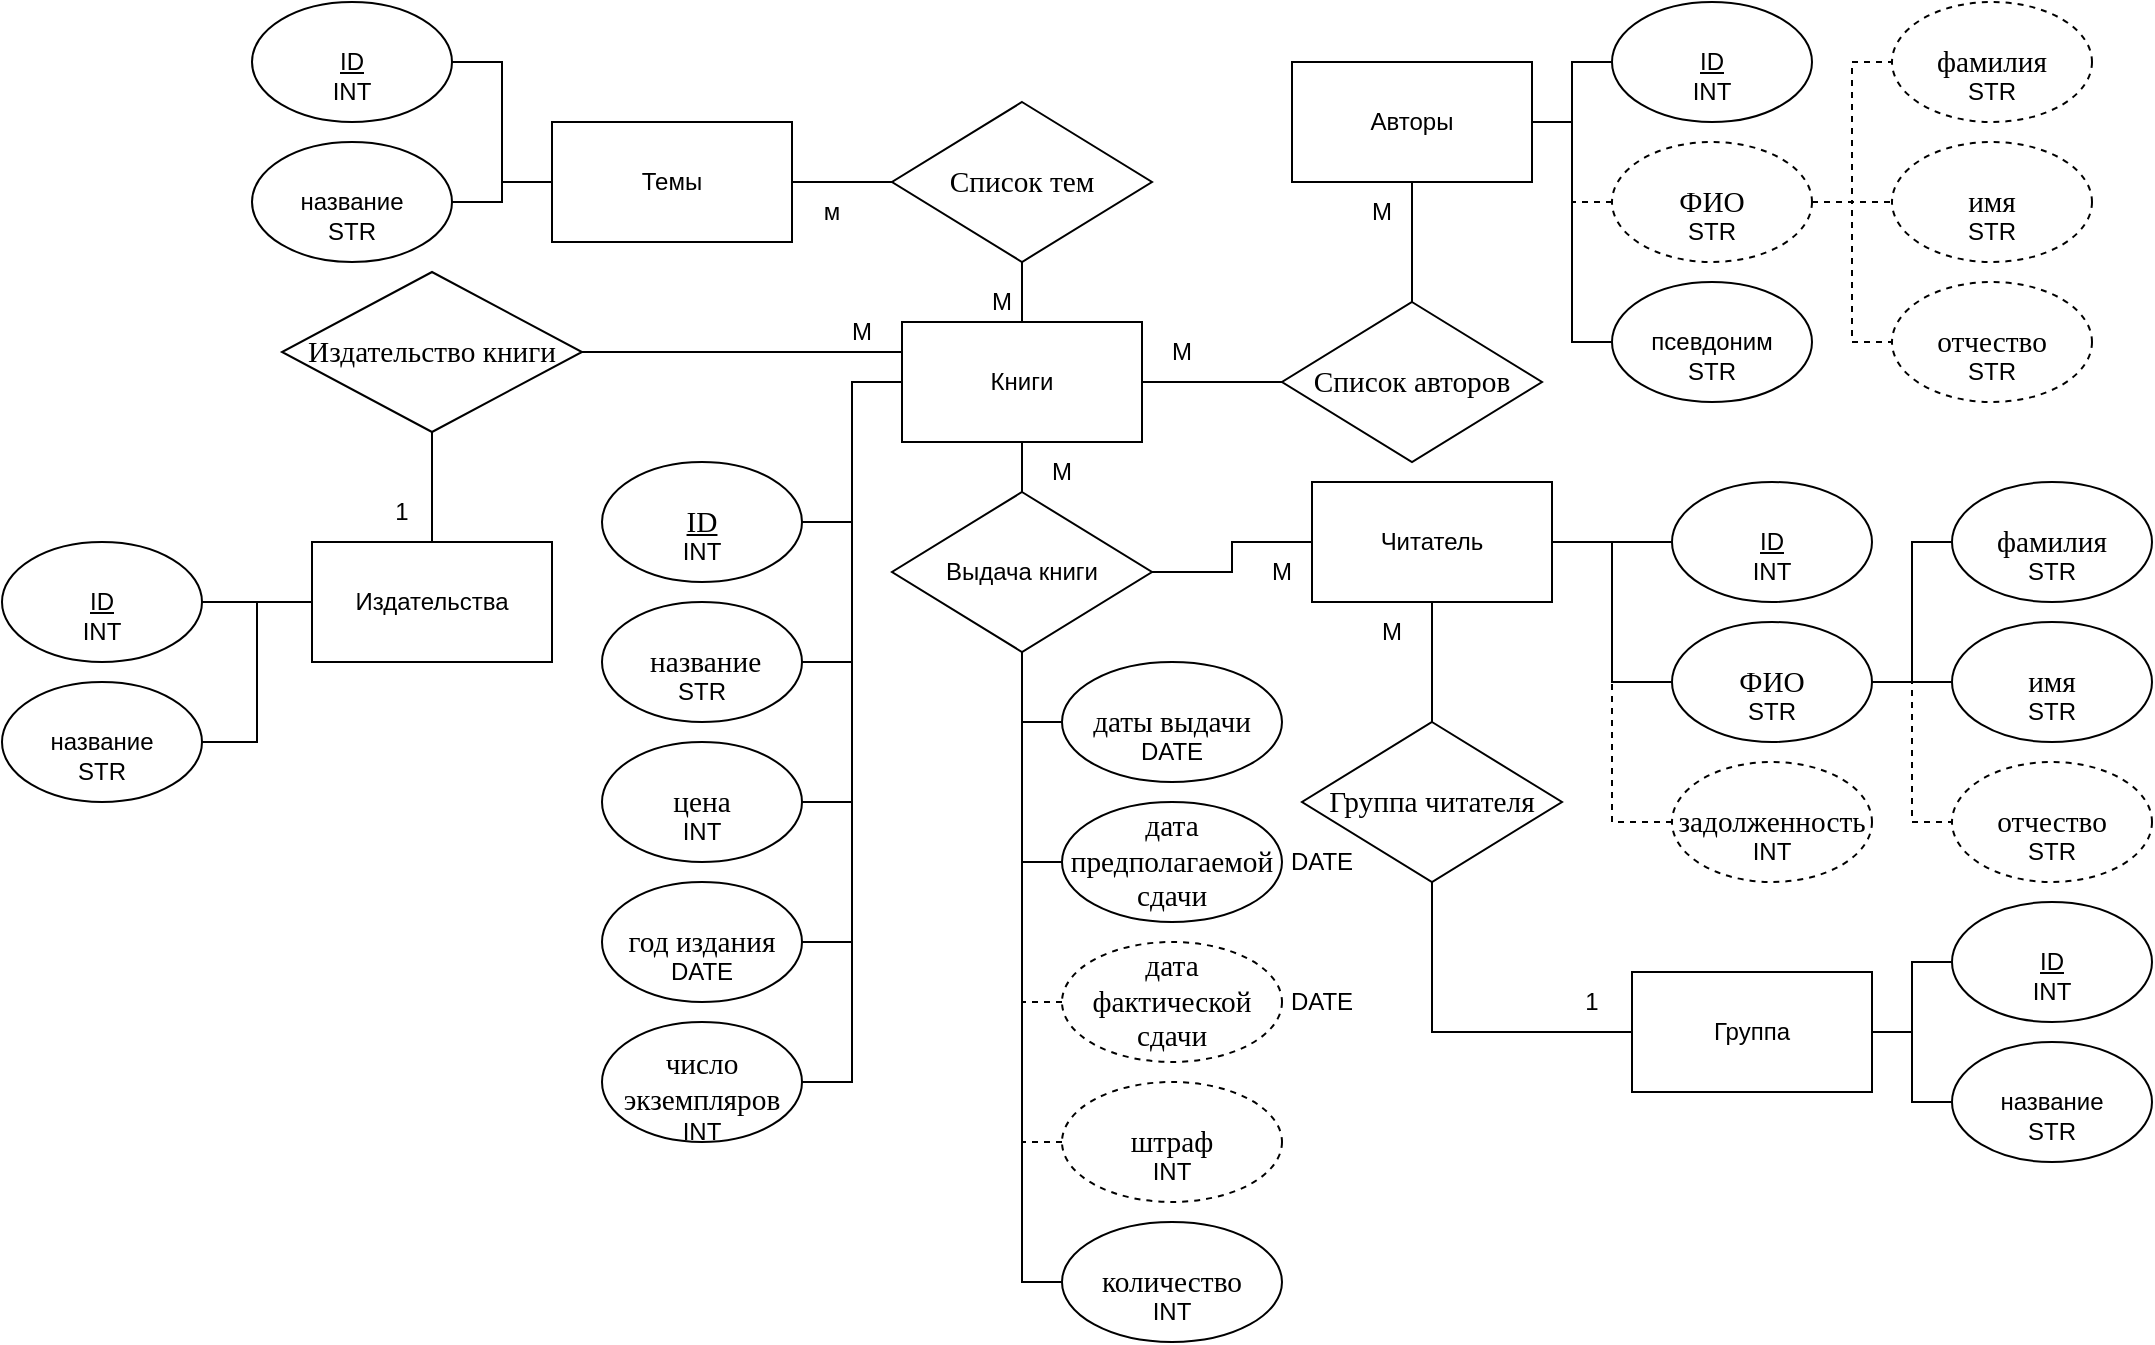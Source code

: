 <mxfile version="28.2.5" pages="2">
  <diagram name="Страница — 1" id="jrM_p-agxb9RcrLFFbzP">
    <mxGraphModel dx="1426" dy="796" grid="1" gridSize="10" guides="1" tooltips="1" connect="1" arrows="1" fold="1" page="1" pageScale="1" pageWidth="827" pageHeight="1169" background="none" math="0" shadow="0">
      <root>
        <mxCell id="0" />
        <mxCell id="1" parent="0" />
        <mxCell id="zH_n4sFcQTCAPx2PAFEm-2" value="Книги" style="rounded=0;whiteSpace=wrap;html=1;" parent="1" vertex="1">
          <mxGeometry x="740" y="280" width="120" height="60" as="geometry" />
        </mxCell>
        <mxCell id="zH_n4sFcQTCAPx2PAFEm-20" style="edgeStyle=orthogonalEdgeStyle;rounded=0;orthogonalLoop=1;jettySize=auto;html=1;exitX=1;exitY=0.5;exitDx=0;exitDy=0;exitPerimeter=0;entryX=0;entryY=0.5;entryDx=0;entryDy=0;endArrow=none;endFill=0;" parent="1" source="zH_n4sFcQTCAPx2PAFEm-4" target="zH_n4sFcQTCAPx2PAFEm-2" edge="1">
          <mxGeometry relative="1" as="geometry" />
        </mxCell>
        <mxCell id="zH_n4sFcQTCAPx2PAFEm-4" value="&lt;span id=&quot;docs-internal-guid-62c9c64f-7fff-3247-240e-ced8fd84ed45&quot;&gt;&lt;span style=&quot;font-size: 11pt; font-family: &amp;quot;Times New Roman&amp;quot;, serif; background-color: transparent; font-variant-numeric: normal; font-variant-east-asian: normal; font-variant-alternates: normal; font-variant-position: normal; font-variant-emoji: normal; vertical-align: baseline; white-space-collapse: preserve;&quot;&gt;число экземпляров&lt;/span&gt;&lt;/span&gt;" style="strokeWidth=1;html=1;shape=mxgraph.flowchart.start_1;whiteSpace=wrap;" parent="1" vertex="1">
          <mxGeometry x="590" y="630" width="100" height="60" as="geometry" />
        </mxCell>
        <mxCell id="zH_n4sFcQTCAPx2PAFEm-17" style="edgeStyle=orthogonalEdgeStyle;rounded=0;orthogonalLoop=1;jettySize=auto;html=1;exitX=1;exitY=0.5;exitDx=0;exitDy=0;exitPerimeter=0;entryX=0;entryY=0.5;entryDx=0;entryDy=0;endArrow=none;endFill=0;" parent="1" source="zH_n4sFcQTCAPx2PAFEm-5" target="zH_n4sFcQTCAPx2PAFEm-2" edge="1">
          <mxGeometry relative="1" as="geometry" />
        </mxCell>
        <mxCell id="zH_n4sFcQTCAPx2PAFEm-5" value="&lt;span id=&quot;docs-internal-guid-62c9c64f-7fff-3247-240e-ced8fd84ed45&quot;&gt;&lt;span style=&quot;font-size: 11pt; font-family: &amp;quot;Times New Roman&amp;quot;, serif; background-color: transparent; font-variant-numeric: normal; font-variant-east-asian: normal; font-variant-alternates: normal; font-variant-position: normal; font-variant-emoji: normal; vertical-align: baseline; white-space-collapse: preserve;&quot;&gt;цена&lt;/span&gt;&lt;/span&gt;" style="strokeWidth=1;html=1;shape=mxgraph.flowchart.start_1;whiteSpace=wrap;" parent="1" vertex="1">
          <mxGeometry x="590" y="490" width="100" height="60" as="geometry" />
        </mxCell>
        <mxCell id="zH_n4sFcQTCAPx2PAFEm-18" style="edgeStyle=orthogonalEdgeStyle;rounded=0;orthogonalLoop=1;jettySize=auto;html=1;exitX=1;exitY=0.5;exitDx=0;exitDy=0;exitPerimeter=0;entryX=0;entryY=0.5;entryDx=0;entryDy=0;endArrow=none;endFill=0;" parent="1" source="zH_n4sFcQTCAPx2PAFEm-6" target="zH_n4sFcQTCAPx2PAFEm-2" edge="1">
          <mxGeometry relative="1" as="geometry" />
        </mxCell>
        <mxCell id="zH_n4sFcQTCAPx2PAFEm-6" value="&lt;span id=&quot;docs-internal-guid-62c9c64f-7fff-3247-240e-ced8fd84ed45&quot;&gt;&lt;span style=&quot;font-size: 11pt; font-family: &amp;quot;Times New Roman&amp;quot;, serif; background-color: transparent; font-variant-numeric: normal; font-variant-east-asian: normal; font-variant-alternates: normal; font-variant-position: normal; font-variant-emoji: normal; vertical-align: baseline; white-space-collapse: preserve;&quot;&gt;год издания&lt;/span&gt;&lt;/span&gt;" style="strokeWidth=1;html=1;shape=mxgraph.flowchart.start_1;whiteSpace=wrap;" parent="1" vertex="1">
          <mxGeometry x="590" y="560" width="100" height="60" as="geometry" />
        </mxCell>
        <mxCell id="zH_n4sFcQTCAPx2PAFEm-16" style="edgeStyle=orthogonalEdgeStyle;rounded=0;orthogonalLoop=1;jettySize=auto;html=1;endArrow=none;endFill=0;exitX=1;exitY=0.5;exitDx=0;exitDy=0;entryX=0;entryY=0.25;entryDx=0;entryDy=0;" parent="1" source="zH_n4sFcQTCAPx2PAFEm-70" target="zH_n4sFcQTCAPx2PAFEm-2" edge="1">
          <mxGeometry relative="1" as="geometry">
            <mxPoint x="530" y="310" as="sourcePoint" />
            <mxPoint x="690" y="300" as="targetPoint" />
          </mxGeometry>
        </mxCell>
        <mxCell id="zH_n4sFcQTCAPx2PAFEm-14" style="edgeStyle=orthogonalEdgeStyle;rounded=0;orthogonalLoop=1;jettySize=auto;html=1;exitX=0;exitY=0.5;exitDx=0;exitDy=0;entryX=1;entryY=0.5;entryDx=0;entryDy=0;endArrow=none;endFill=0;" parent="1" source="zH_n4sFcQTCAPx2PAFEm-59" target="zH_n4sFcQTCAPx2PAFEm-2" edge="1">
          <mxGeometry relative="1" as="geometry">
            <mxPoint x="630" y="450" as="sourcePoint" />
          </mxGeometry>
        </mxCell>
        <mxCell id="zH_n4sFcQTCAPx2PAFEm-15" style="edgeStyle=orthogonalEdgeStyle;rounded=0;orthogonalLoop=1;jettySize=auto;html=1;exitX=1;exitY=0.5;exitDx=0;exitDy=0;exitPerimeter=0;entryX=0;entryY=0.5;entryDx=0;entryDy=0;endArrow=none;endFill=0;" parent="1" source="zH_n4sFcQTCAPx2PAFEm-9" target="zH_n4sFcQTCAPx2PAFEm-2" edge="1">
          <mxGeometry relative="1" as="geometry" />
        </mxCell>
        <mxCell id="zH_n4sFcQTCAPx2PAFEm-9" value="&lt;span id=&quot;docs-internal-guid-62c9c64f-7fff-3247-240e-ced8fd84ed45&quot;&gt;&lt;span style=&quot;font-size: 11pt; font-family: &amp;quot;Times New Roman&amp;quot;, serif; background-color: transparent; font-variant-numeric: normal; font-variant-east-asian: normal; font-variant-alternates: normal; font-variant-position: normal; font-variant-emoji: normal; vertical-align: baseline; white-space-collapse: preserve;&quot;&gt; название&lt;/span&gt;&lt;/span&gt;" style="strokeWidth=1;html=1;shape=mxgraph.flowchart.start_1;whiteSpace=wrap;" parent="1" vertex="1">
          <mxGeometry x="590" y="420" width="100" height="60" as="geometry" />
        </mxCell>
        <mxCell id="zH_n4sFcQTCAPx2PAFEm-12" style="edgeStyle=orthogonalEdgeStyle;rounded=0;orthogonalLoop=1;jettySize=auto;html=1;exitX=1;exitY=0.5;exitDx=0;exitDy=0;exitPerimeter=0;entryX=0;entryY=0.5;entryDx=0;entryDy=0;shape=filledEdge;endArrow=none;endFill=0;" parent="1" source="zH_n4sFcQTCAPx2PAFEm-10" target="zH_n4sFcQTCAPx2PAFEm-2" edge="1">
          <mxGeometry relative="1" as="geometry" />
        </mxCell>
        <mxCell id="zH_n4sFcQTCAPx2PAFEm-10" value="&lt;font face=&quot;Times New Roman, serif&quot;&gt;&lt;span style=&quot;font-size: 14.667px; white-space-collapse: preserve;&quot;&gt;ID&lt;/span&gt;&lt;/font&gt;" style="strokeWidth=1;html=1;shape=mxgraph.flowchart.start_1;whiteSpace=wrap;fontStyle=4" parent="1" vertex="1">
          <mxGeometry x="590" y="350" width="100" height="60" as="geometry" />
        </mxCell>
        <mxCell id="zH_n4sFcQTCAPx2PAFEm-21" value="Читатель" style="rounded=0;whiteSpace=wrap;html=1;" parent="1" vertex="1">
          <mxGeometry x="945" y="360" width="120" height="60" as="geometry" />
        </mxCell>
        <mxCell id="zH_n4sFcQTCAPx2PAFEm-31" style="edgeStyle=orthogonalEdgeStyle;rounded=0;orthogonalLoop=1;jettySize=auto;html=1;exitX=0;exitY=0.5;exitDx=0;exitDy=0;endArrow=none;endFill=0;entryX=1;entryY=0.5;entryDx=0;entryDy=0;" parent="1" source="zH_n4sFcQTCAPx2PAFEm-22" target="zH_n4sFcQTCAPx2PAFEm-21" edge="1">
          <mxGeometry relative="1" as="geometry" />
        </mxCell>
        <mxCell id="zH_n4sFcQTCAPx2PAFEm-22" value="ID" style="ellipse;whiteSpace=wrap;html=1;fontStyle=4" parent="1" vertex="1">
          <mxGeometry x="1125" y="360" width="100" height="60" as="geometry" />
        </mxCell>
        <mxCell id="zH_n4sFcQTCAPx2PAFEm-32" style="edgeStyle=orthogonalEdgeStyle;rounded=0;orthogonalLoop=1;jettySize=auto;html=1;exitX=0;exitY=0.5;exitDx=0;exitDy=0;endArrow=none;endFill=0;entryX=1;entryY=0.5;entryDx=0;entryDy=0;" parent="1" source="zH_n4sFcQTCAPx2PAFEm-23" target="zH_n4sFcQTCAPx2PAFEm-21" edge="1">
          <mxGeometry relative="1" as="geometry" />
        </mxCell>
        <mxCell id="zH_n4sFcQTCAPx2PAFEm-47" style="edgeStyle=orthogonalEdgeStyle;rounded=0;orthogonalLoop=1;jettySize=auto;html=1;exitX=1;exitY=0.5;exitDx=0;exitDy=0;entryX=0;entryY=0.5;entryDx=0;entryDy=0;endArrow=none;endFill=0;" parent="1" source="zH_n4sFcQTCAPx2PAFEm-23" target="zH_n4sFcQTCAPx2PAFEm-46" edge="1">
          <mxGeometry relative="1" as="geometry">
            <mxPoint x="1225" y="460" as="sourcePoint" />
          </mxGeometry>
        </mxCell>
        <mxCell id="zH_n4sFcQTCAPx2PAFEm-48" style="edgeStyle=orthogonalEdgeStyle;rounded=0;orthogonalLoop=1;jettySize=auto;html=1;exitX=1;exitY=0.5;exitDx=0;exitDy=0;entryX=0;entryY=0.5;entryDx=0;entryDy=0;endArrow=none;endFill=0;" parent="1" source="zH_n4sFcQTCAPx2PAFEm-23" target="zH_n4sFcQTCAPx2PAFEm-45" edge="1">
          <mxGeometry relative="1" as="geometry">
            <mxPoint x="1225" y="460" as="sourcePoint" />
          </mxGeometry>
        </mxCell>
        <mxCell id="zH_n4sFcQTCAPx2PAFEm-49" style="edgeStyle=orthogonalEdgeStyle;rounded=0;orthogonalLoop=1;jettySize=auto;html=1;exitX=1;exitY=0.5;exitDx=0;exitDy=0;entryX=0;entryY=0.5;entryDx=0;entryDy=0;endArrow=none;endFill=0;dashed=1;" parent="1" source="zH_n4sFcQTCAPx2PAFEm-23" target="zH_n4sFcQTCAPx2PAFEm-44" edge="1">
          <mxGeometry relative="1" as="geometry">
            <mxPoint x="1225" y="460" as="sourcePoint" />
          </mxGeometry>
        </mxCell>
        <mxCell id="zH_n4sFcQTCAPx2PAFEm-23" value="&lt;span id=&quot;docs-internal-guid-3cda2545-7fff-e9de-cf7c-bde2f5490d6a&quot;&gt;&lt;span style=&quot;font-size: 11pt; font-family: &amp;quot;Times New Roman&amp;quot;, serif; background-color: transparent; font-variant-numeric: normal; font-variant-east-asian: normal; font-variant-alternates: normal; font-variant-position: normal; font-variant-emoji: normal; vertical-align: baseline; white-space-collapse: preserve;&quot;&gt;ФИО&lt;/span&gt;&lt;/span&gt;" style="ellipse;whiteSpace=wrap;html=1;" parent="1" vertex="1">
          <mxGeometry x="1125" y="430" width="100" height="60" as="geometry" />
        </mxCell>
        <mxCell id="zH_n4sFcQTCAPx2PAFEm-25" value="&lt;span id=&quot;docs-internal-guid-3cda2545-7fff-e9de-cf7c-bde2f5490d6a&quot;&gt;&lt;span style=&quot;font-size: 11pt; font-family: &amp;quot;Times New Roman&amp;quot;, serif; background-color: transparent; font-variant-numeric: normal; font-variant-east-asian: normal; font-variant-alternates: normal; font-variant-position: normal; font-variant-emoji: normal; vertical-align: baseline; white-space-collapse: preserve;&quot;&gt;даты выдачи&lt;/span&gt;&lt;/span&gt;" style="ellipse;whiteSpace=wrap;html=1;" parent="1" vertex="1">
          <mxGeometry x="820" y="450" width="110" height="60" as="geometry" />
        </mxCell>
        <mxCell id="zH_n4sFcQTCAPx2PAFEm-34" style="edgeStyle=orthogonalEdgeStyle;rounded=0;orthogonalLoop=1;jettySize=auto;html=1;exitX=1;exitY=0.5;exitDx=0;exitDy=0;endArrow=none;endFill=0;entryX=0;entryY=0.5;entryDx=0;entryDy=0;" parent="1" source="zH_n4sFcQTCAPx2PAFEm-27" target="zH_n4sFcQTCAPx2PAFEm-21" edge="1">
          <mxGeometry relative="1" as="geometry">
            <mxPoint x="1030" y="580" as="targetPoint" />
          </mxGeometry>
        </mxCell>
        <mxCell id="zH_n4sFcQTCAPx2PAFEm-35" style="edgeStyle=orthogonalEdgeStyle;rounded=0;orthogonalLoop=1;jettySize=auto;html=1;exitX=0.5;exitY=0;exitDx=0;exitDy=0;entryX=0.5;entryY=1;entryDx=0;entryDy=0;endArrow=none;endFill=0;" parent="1" source="zH_n4sFcQTCAPx2PAFEm-27" target="zH_n4sFcQTCAPx2PAFEm-2" edge="1">
          <mxGeometry relative="1" as="geometry" />
        </mxCell>
        <mxCell id="rXl6pRxURgErb4Ip6PWa-3" style="edgeStyle=orthogonalEdgeStyle;rounded=0;orthogonalLoop=1;jettySize=auto;html=1;exitX=0.5;exitY=1;exitDx=0;exitDy=0;entryX=0;entryY=0.5;entryDx=0;entryDy=0;endArrow=none;endFill=0;" parent="1" source="zH_n4sFcQTCAPx2PAFEm-27" target="rXl6pRxURgErb4Ip6PWa-1" edge="1">
          <mxGeometry relative="1" as="geometry" />
        </mxCell>
        <mxCell id="zH_n4sFcQTCAPx2PAFEm-27" value="Выдача книги" style="rhombus;whiteSpace=wrap;html=1;" parent="1" vertex="1">
          <mxGeometry x="735" y="365" width="130" height="80" as="geometry" />
        </mxCell>
        <mxCell id="zH_n4sFcQTCAPx2PAFEm-30" style="edgeStyle=orthogonalEdgeStyle;rounded=0;orthogonalLoop=1;jettySize=auto;html=1;exitX=0;exitY=0.5;exitDx=0;exitDy=0;endArrow=none;endFill=0;" parent="1" source="zH_n4sFcQTCAPx2PAFEm-28" target="zH_n4sFcQTCAPx2PAFEm-27" edge="1">
          <mxGeometry relative="1" as="geometry" />
        </mxCell>
        <mxCell id="zH_n4sFcQTCAPx2PAFEm-28" value="&lt;font face=&quot;Times New Roman, serif&quot;&gt;&lt;span style=&quot;font-size: 14.667px; white-space-collapse: preserve;&quot;&gt;дата предполагаемой сдачи&lt;/span&gt;&lt;/font&gt;" style="ellipse;whiteSpace=wrap;html=1;" parent="1" vertex="1">
          <mxGeometry x="820" y="520" width="110" height="60" as="geometry" />
        </mxCell>
        <mxCell id="zH_n4sFcQTCAPx2PAFEm-29" style="edgeStyle=orthogonalEdgeStyle;rounded=0;orthogonalLoop=1;jettySize=auto;html=1;entryX=0;entryY=0.5;entryDx=0;entryDy=0;endArrow=none;endFill=0;exitX=0.5;exitY=1;exitDx=0;exitDy=0;" parent="1" source="zH_n4sFcQTCAPx2PAFEm-27" target="zH_n4sFcQTCAPx2PAFEm-25" edge="1">
          <mxGeometry relative="1" as="geometry" />
        </mxCell>
        <mxCell id="zH_n4sFcQTCAPx2PAFEm-37" value="M" style="text;html=1;align=center;verticalAlign=middle;whiteSpace=wrap;rounded=0;" parent="1" vertex="1">
          <mxGeometry x="900" y="390" width="60" height="30" as="geometry" />
        </mxCell>
        <mxCell id="zH_n4sFcQTCAPx2PAFEm-38" value="M" style="text;html=1;align=center;verticalAlign=middle;whiteSpace=wrap;rounded=0;" parent="1" vertex="1">
          <mxGeometry x="790" y="340" width="60" height="30" as="geometry" />
        </mxCell>
        <mxCell id="zH_n4sFcQTCAPx2PAFEm-40" style="edgeStyle=orthogonalEdgeStyle;rounded=0;orthogonalLoop=1;jettySize=auto;html=1;exitX=0;exitY=0.5;exitDx=0;exitDy=0;entryX=1;entryY=0.5;entryDx=0;entryDy=0;endArrow=none;endFill=0;dashed=1;" parent="1" source="zH_n4sFcQTCAPx2PAFEm-39" target="zH_n4sFcQTCAPx2PAFEm-21" edge="1">
          <mxGeometry relative="1" as="geometry" />
        </mxCell>
        <mxCell id="zH_n4sFcQTCAPx2PAFEm-39" value="&lt;font face=&quot;Times New Roman, serif&quot;&gt;&lt;span style=&quot;font-size: 14.667px; white-space-collapse: preserve;&quot;&gt;задолженность&lt;/span&gt;&lt;/font&gt;" style="ellipse;whiteSpace=wrap;html=1;dashed=1;" parent="1" vertex="1">
          <mxGeometry x="1125" y="500" width="100" height="60" as="geometry" />
        </mxCell>
        <mxCell id="zH_n4sFcQTCAPx2PAFEm-42" style="edgeStyle=orthogonalEdgeStyle;rounded=0;orthogonalLoop=1;jettySize=auto;html=1;exitX=0;exitY=0.5;exitDx=0;exitDy=0;entryX=0.5;entryY=1;entryDx=0;entryDy=0;endArrow=none;endFill=0;dashed=1;" parent="1" source="zH_n4sFcQTCAPx2PAFEm-41" target="zH_n4sFcQTCAPx2PAFEm-27" edge="1">
          <mxGeometry relative="1" as="geometry" />
        </mxCell>
        <mxCell id="zH_n4sFcQTCAPx2PAFEm-41" value="&lt;font face=&quot;Times New Roman, serif&quot;&gt;&lt;span style=&quot;font-size: 14.667px; white-space-collapse: preserve;&quot;&gt;штраф&lt;/span&gt;&lt;/font&gt;" style="ellipse;whiteSpace=wrap;html=1;dashed=1;" parent="1" vertex="1">
          <mxGeometry x="820" y="660" width="110" height="60" as="geometry" />
        </mxCell>
        <mxCell id="zH_n4sFcQTCAPx2PAFEm-44" value="&lt;span id=&quot;docs-internal-guid-3cda2545-7fff-e9de-cf7c-bde2f5490d6a&quot;&gt;&lt;span style=&quot;font-size: 11pt; font-family: &amp;quot;Times New Roman&amp;quot;, serif; background-color: transparent; font-variant-numeric: normal; font-variant-east-asian: normal; font-variant-alternates: normal; font-variant-position: normal; font-variant-emoji: normal; vertical-align: baseline; white-space-collapse: preserve;&quot;&gt;отчество&lt;/span&gt;&lt;/span&gt;" style="ellipse;whiteSpace=wrap;html=1;dashed=1;" parent="1" vertex="1">
          <mxGeometry x="1265" y="500" width="100" height="60" as="geometry" />
        </mxCell>
        <mxCell id="zH_n4sFcQTCAPx2PAFEm-45" value="&lt;span id=&quot;docs-internal-guid-3cda2545-7fff-e9de-cf7c-bde2f5490d6a&quot;&gt;&lt;span style=&quot;font-size: 11pt; font-family: &amp;quot;Times New Roman&amp;quot;, serif; background-color: transparent; font-variant-numeric: normal; font-variant-east-asian: normal; font-variant-alternates: normal; font-variant-position: normal; font-variant-emoji: normal; vertical-align: baseline; white-space-collapse: preserve;&quot;&gt;фамилия&lt;/span&gt;&lt;/span&gt;" style="ellipse;whiteSpace=wrap;html=1;" parent="1" vertex="1">
          <mxGeometry x="1265" y="360" width="100" height="60" as="geometry" />
        </mxCell>
        <mxCell id="zH_n4sFcQTCAPx2PAFEm-46" value="&lt;span id=&quot;docs-internal-guid-3cda2545-7fff-e9de-cf7c-bde2f5490d6a&quot;&gt;&lt;span style=&quot;font-size: 11pt; font-family: &amp;quot;Times New Roman&amp;quot;, serif; background-color: transparent; font-variant-numeric: normal; font-variant-east-asian: normal; font-variant-alternates: normal; font-variant-position: normal; font-variant-emoji: normal; vertical-align: baseline; white-space-collapse: preserve;&quot;&gt;имя&lt;/span&gt;&lt;/span&gt;" style="ellipse;whiteSpace=wrap;html=1;" parent="1" vertex="1">
          <mxGeometry x="1265" y="430" width="100" height="60" as="geometry" />
        </mxCell>
        <mxCell id="zH_n4sFcQTCAPx2PAFEm-50" value="Авторы" style="rounded=0;whiteSpace=wrap;html=1;" parent="1" vertex="1">
          <mxGeometry x="935" y="150" width="120" height="60" as="geometry" />
        </mxCell>
        <mxCell id="zH_n4sFcQTCAPx2PAFEm-51" style="edgeStyle=orthogonalEdgeStyle;rounded=0;orthogonalLoop=1;jettySize=auto;html=1;exitX=1;exitY=0.5;exitDx=0;exitDy=0;entryX=0;entryY=0.5;entryDx=0;entryDy=0;endArrow=none;endFill=0;dashed=1;" parent="1" source="zH_n4sFcQTCAPx2PAFEm-54" target="zH_n4sFcQTCAPx2PAFEm-57" edge="1">
          <mxGeometry relative="1" as="geometry" />
        </mxCell>
        <mxCell id="zH_n4sFcQTCAPx2PAFEm-52" style="edgeStyle=orthogonalEdgeStyle;rounded=0;orthogonalLoop=1;jettySize=auto;html=1;exitX=1;exitY=0.5;exitDx=0;exitDy=0;entryX=0;entryY=0.5;entryDx=0;entryDy=0;endArrow=none;endFill=0;dashed=1;" parent="1" source="zH_n4sFcQTCAPx2PAFEm-54" target="zH_n4sFcQTCAPx2PAFEm-56" edge="1">
          <mxGeometry relative="1" as="geometry" />
        </mxCell>
        <mxCell id="zH_n4sFcQTCAPx2PAFEm-53" style="edgeStyle=orthogonalEdgeStyle;rounded=0;orthogonalLoop=1;jettySize=auto;html=1;exitX=1;exitY=0.5;exitDx=0;exitDy=0;entryX=0;entryY=0.5;entryDx=0;entryDy=0;endArrow=none;endFill=0;dashed=1;" parent="1" source="zH_n4sFcQTCAPx2PAFEm-54" target="zH_n4sFcQTCAPx2PAFEm-55" edge="1">
          <mxGeometry relative="1" as="geometry" />
        </mxCell>
        <mxCell id="zH_n4sFcQTCAPx2PAFEm-58" style="edgeStyle=orthogonalEdgeStyle;rounded=0;orthogonalLoop=1;jettySize=auto;html=1;exitX=0;exitY=0.5;exitDx=0;exitDy=0;entryX=1;entryY=0.5;entryDx=0;entryDy=0;endArrow=none;endFill=0;dashed=1;" parent="1" source="zH_n4sFcQTCAPx2PAFEm-54" target="zH_n4sFcQTCAPx2PAFEm-50" edge="1">
          <mxGeometry relative="1" as="geometry" />
        </mxCell>
        <mxCell id="zH_n4sFcQTCAPx2PAFEm-54" value="&lt;span id=&quot;docs-internal-guid-3cda2545-7fff-e9de-cf7c-bde2f5490d6a&quot;&gt;&lt;span style=&quot;font-size: 11pt; font-family: &amp;quot;Times New Roman&amp;quot;, serif; background-color: transparent; font-variant-numeric: normal; font-variant-east-asian: normal; font-variant-alternates: normal; font-variant-position: normal; font-variant-emoji: normal; vertical-align: baseline; white-space-collapse: preserve;&quot;&gt;ФИО&lt;/span&gt;&lt;/span&gt;" style="ellipse;whiteSpace=wrap;html=1;dashed=1;" parent="1" vertex="1">
          <mxGeometry x="1095" y="190" width="100" height="60" as="geometry" />
        </mxCell>
        <mxCell id="zH_n4sFcQTCAPx2PAFEm-55" value="&lt;span id=&quot;docs-internal-guid-3cda2545-7fff-e9de-cf7c-bde2f5490d6a&quot;&gt;&lt;span style=&quot;font-size: 11pt; font-family: &amp;quot;Times New Roman&amp;quot;, serif; background-color: transparent; font-variant-numeric: normal; font-variant-east-asian: normal; font-variant-alternates: normal; font-variant-position: normal; font-variant-emoji: normal; vertical-align: baseline; white-space-collapse: preserve;&quot;&gt;отчество&lt;/span&gt;&lt;/span&gt;" style="ellipse;whiteSpace=wrap;html=1;dashed=1;" parent="1" vertex="1">
          <mxGeometry x="1235" y="260" width="100" height="60" as="geometry" />
        </mxCell>
        <mxCell id="zH_n4sFcQTCAPx2PAFEm-56" value="&lt;span id=&quot;docs-internal-guid-3cda2545-7fff-e9de-cf7c-bde2f5490d6a&quot;&gt;&lt;span style=&quot;font-size: 11pt; font-family: &amp;quot;Times New Roman&amp;quot;, serif; background-color: transparent; font-variant-numeric: normal; font-variant-east-asian: normal; font-variant-alternates: normal; font-variant-position: normal; font-variant-emoji: normal; vertical-align: baseline; white-space-collapse: preserve;&quot;&gt;фамилия&lt;/span&gt;&lt;/span&gt;" style="ellipse;whiteSpace=wrap;html=1;dashed=1;" parent="1" vertex="1">
          <mxGeometry x="1235" y="120" width="100" height="60" as="geometry" />
        </mxCell>
        <mxCell id="zH_n4sFcQTCAPx2PAFEm-57" value="&lt;span id=&quot;docs-internal-guid-3cda2545-7fff-e9de-cf7c-bde2f5490d6a&quot;&gt;&lt;span style=&quot;font-size: 11pt; font-family: &amp;quot;Times New Roman&amp;quot;, serif; background-color: transparent; font-variant-numeric: normal; font-variant-east-asian: normal; font-variant-alternates: normal; font-variant-position: normal; font-variant-emoji: normal; vertical-align: baseline; white-space-collapse: preserve;&quot;&gt;имя&lt;/span&gt;&lt;/span&gt;" style="ellipse;whiteSpace=wrap;html=1;dashed=1;" parent="1" vertex="1">
          <mxGeometry x="1235" y="190" width="100" height="60" as="geometry" />
        </mxCell>
        <mxCell id="zH_n4sFcQTCAPx2PAFEm-60" style="edgeStyle=orthogonalEdgeStyle;rounded=0;orthogonalLoop=1;jettySize=auto;html=1;exitX=0.5;exitY=0;exitDx=0;exitDy=0;entryX=0.5;entryY=1;entryDx=0;entryDy=0;endArrow=none;endFill=0;" parent="1" source="zH_n4sFcQTCAPx2PAFEm-59" target="zH_n4sFcQTCAPx2PAFEm-50" edge="1">
          <mxGeometry relative="1" as="geometry" />
        </mxCell>
        <mxCell id="zH_n4sFcQTCAPx2PAFEm-59" value="&lt;span style=&quot;font-family: &amp;quot;Times New Roman&amp;quot;, serif; font-size: 14.667px; white-space-collapse: preserve;&quot;&gt;Список авторов&lt;/span&gt;" style="rhombus;whiteSpace=wrap;html=1;" parent="1" vertex="1">
          <mxGeometry x="930" y="270" width="130" height="80" as="geometry" />
        </mxCell>
        <mxCell id="zH_n4sFcQTCAPx2PAFEm-61" value="M" style="text;html=1;align=center;verticalAlign=middle;whiteSpace=wrap;rounded=0;" parent="1" vertex="1">
          <mxGeometry x="950" y="210" width="60" height="30" as="geometry" />
        </mxCell>
        <mxCell id="zH_n4sFcQTCAPx2PAFEm-66" style="edgeStyle=orthogonalEdgeStyle;rounded=0;orthogonalLoop=1;jettySize=auto;html=1;exitX=0;exitY=0.5;exitDx=0;exitDy=0;entryX=1;entryY=0.5;entryDx=0;entryDy=0;endArrow=none;endFill=0;" parent="1" source="zH_n4sFcQTCAPx2PAFEm-63" target="zH_n4sFcQTCAPx2PAFEm-50" edge="1">
          <mxGeometry relative="1" as="geometry" />
        </mxCell>
        <mxCell id="zH_n4sFcQTCAPx2PAFEm-63" value="ID" style="ellipse;whiteSpace=wrap;html=1;fontStyle=4" parent="1" vertex="1">
          <mxGeometry x="1095" y="120" width="100" height="60" as="geometry" />
        </mxCell>
        <mxCell id="zH_n4sFcQTCAPx2PAFEm-65" style="edgeStyle=orthogonalEdgeStyle;rounded=0;orthogonalLoop=1;jettySize=auto;html=1;exitX=0;exitY=0.5;exitDx=0;exitDy=0;entryX=1;entryY=0.5;entryDx=0;entryDy=0;endArrow=none;endFill=0;" parent="1" source="zH_n4sFcQTCAPx2PAFEm-64" target="zH_n4sFcQTCAPx2PAFEm-50" edge="1">
          <mxGeometry relative="1" as="geometry" />
        </mxCell>
        <mxCell id="zH_n4sFcQTCAPx2PAFEm-64" value="псевдоним" style="ellipse;whiteSpace=wrap;html=1;" parent="1" vertex="1">
          <mxGeometry x="1095" y="260" width="100" height="60" as="geometry" />
        </mxCell>
        <mxCell id="zH_n4sFcQTCAPx2PAFEm-67" value="Издательства" style="rounded=0;whiteSpace=wrap;html=1;" parent="1" vertex="1">
          <mxGeometry x="445" y="390" width="120" height="60" as="geometry" />
        </mxCell>
        <mxCell id="zH_n4sFcQTCAPx2PAFEm-72" style="edgeStyle=orthogonalEdgeStyle;rounded=0;orthogonalLoop=1;jettySize=auto;html=1;exitX=1;exitY=0.5;exitDx=0;exitDy=0;entryX=0;entryY=0.5;entryDx=0;entryDy=0;endArrow=none;endFill=0;" parent="1" source="zH_n4sFcQTCAPx2PAFEm-68" target="zH_n4sFcQTCAPx2PAFEm-67" edge="1">
          <mxGeometry relative="1" as="geometry" />
        </mxCell>
        <mxCell id="zH_n4sFcQTCAPx2PAFEm-68" value="ID" style="ellipse;whiteSpace=wrap;html=1;fontStyle=4" parent="1" vertex="1">
          <mxGeometry x="290" y="390" width="100" height="60" as="geometry" />
        </mxCell>
        <mxCell id="zH_n4sFcQTCAPx2PAFEm-73" style="edgeStyle=orthogonalEdgeStyle;rounded=0;orthogonalLoop=1;jettySize=auto;html=1;exitX=1;exitY=0.5;exitDx=0;exitDy=0;entryX=0;entryY=0.5;entryDx=0;entryDy=0;endArrow=none;endFill=0;" parent="1" source="zH_n4sFcQTCAPx2PAFEm-69" target="zH_n4sFcQTCAPx2PAFEm-67" edge="1">
          <mxGeometry relative="1" as="geometry" />
        </mxCell>
        <mxCell id="zH_n4sFcQTCAPx2PAFEm-69" value="название" style="ellipse;whiteSpace=wrap;html=1;fontStyle=0" parent="1" vertex="1">
          <mxGeometry x="290" y="460" width="100" height="60" as="geometry" />
        </mxCell>
        <mxCell id="zH_n4sFcQTCAPx2PAFEm-71" style="edgeStyle=orthogonalEdgeStyle;rounded=0;orthogonalLoop=1;jettySize=auto;html=1;exitX=0.5;exitY=1;exitDx=0;exitDy=0;entryX=0.5;entryY=0;entryDx=0;entryDy=0;endArrow=none;endFill=0;" parent="1" source="zH_n4sFcQTCAPx2PAFEm-70" target="zH_n4sFcQTCAPx2PAFEm-67" edge="1">
          <mxGeometry relative="1" as="geometry" />
        </mxCell>
        <mxCell id="zH_n4sFcQTCAPx2PAFEm-70" value="&lt;span style=&quot;font-family: &amp;quot;Times New Roman&amp;quot;, serif; font-size: 14.667px; white-space-collapse: preserve;&quot;&gt;Издательство книги&lt;/span&gt;" style="rhombus;whiteSpace=wrap;html=1;" parent="1" vertex="1">
          <mxGeometry x="430" y="255" width="150" height="80" as="geometry" />
        </mxCell>
        <mxCell id="zH_n4sFcQTCAPx2PAFEm-74" value="1" style="text;html=1;align=center;verticalAlign=middle;whiteSpace=wrap;rounded=0;" parent="1" vertex="1">
          <mxGeometry x="460" y="360" width="60" height="30" as="geometry" />
        </mxCell>
        <mxCell id="zH_n4sFcQTCAPx2PAFEm-75" value="M" style="text;html=1;align=center;verticalAlign=middle;whiteSpace=wrap;rounded=0;" parent="1" vertex="1">
          <mxGeometry x="690" y="270" width="60" height="30" as="geometry" />
        </mxCell>
        <mxCell id="zH_n4sFcQTCAPx2PAFEm-76" value="M" style="text;html=1;align=center;verticalAlign=middle;whiteSpace=wrap;rounded=0;" parent="1" vertex="1">
          <mxGeometry x="850" y="280" width="60" height="30" as="geometry" />
        </mxCell>
        <mxCell id="zH_n4sFcQTCAPx2PAFEm-80" style="edgeStyle=orthogonalEdgeStyle;rounded=0;orthogonalLoop=1;jettySize=auto;html=1;exitX=1;exitY=0.5;exitDx=0;exitDy=0;entryX=0;entryY=0.5;entryDx=0;entryDy=0;endArrow=none;endFill=0;" parent="1" source="zH_n4sFcQTCAPx2PAFEm-77" target="zH_n4sFcQTCAPx2PAFEm-78" edge="1">
          <mxGeometry relative="1" as="geometry" />
        </mxCell>
        <mxCell id="zH_n4sFcQTCAPx2PAFEm-81" style="edgeStyle=orthogonalEdgeStyle;rounded=0;orthogonalLoop=1;jettySize=auto;html=1;exitX=1;exitY=0.5;exitDx=0;exitDy=0;entryX=0;entryY=0.5;entryDx=0;entryDy=0;endArrow=none;endFill=0;" parent="1" source="zH_n4sFcQTCAPx2PAFEm-77" target="zH_n4sFcQTCAPx2PAFEm-79" edge="1">
          <mxGeometry relative="1" as="geometry" />
        </mxCell>
        <mxCell id="zH_n4sFcQTCAPx2PAFEm-77" value="Группа" style="rounded=0;whiteSpace=wrap;html=1;" parent="1" vertex="1">
          <mxGeometry x="1105" y="605" width="120" height="60" as="geometry" />
        </mxCell>
        <mxCell id="zH_n4sFcQTCAPx2PAFEm-78" value="ID" style="ellipse;whiteSpace=wrap;html=1;fontStyle=4" parent="1" vertex="1">
          <mxGeometry x="1265" y="570" width="100" height="60" as="geometry" />
        </mxCell>
        <mxCell id="zH_n4sFcQTCAPx2PAFEm-79" value="название" style="ellipse;whiteSpace=wrap;html=1;fontStyle=0" parent="1" vertex="1">
          <mxGeometry x="1265" y="640" width="100" height="60" as="geometry" />
        </mxCell>
        <mxCell id="zH_n4sFcQTCAPx2PAFEm-83" style="edgeStyle=orthogonalEdgeStyle;rounded=0;orthogonalLoop=1;jettySize=auto;html=1;exitX=0.5;exitY=0;exitDx=0;exitDy=0;entryX=0.5;entryY=1;entryDx=0;entryDy=0;endArrow=none;endFill=0;" parent="1" source="zH_n4sFcQTCAPx2PAFEm-82" target="zH_n4sFcQTCAPx2PAFEm-21" edge="1">
          <mxGeometry relative="1" as="geometry">
            <mxPoint x="1040" y="725" as="targetPoint" />
          </mxGeometry>
        </mxCell>
        <mxCell id="zH_n4sFcQTCAPx2PAFEm-84" style="edgeStyle=orthogonalEdgeStyle;rounded=0;orthogonalLoop=1;jettySize=auto;html=1;exitX=0.5;exitY=1;exitDx=0;exitDy=0;entryX=0;entryY=0.5;entryDx=0;entryDy=0;endArrow=none;endFill=0;" parent="1" source="zH_n4sFcQTCAPx2PAFEm-82" target="zH_n4sFcQTCAPx2PAFEm-77" edge="1">
          <mxGeometry relative="1" as="geometry" />
        </mxCell>
        <mxCell id="zH_n4sFcQTCAPx2PAFEm-82" value="&lt;span style=&quot;font-family: &amp;quot;Times New Roman&amp;quot;, serif; font-size: 14.667px; white-space-collapse: preserve;&quot;&gt;Группа читателя&lt;/span&gt;" style="rhombus;whiteSpace=wrap;html=1;" parent="1" vertex="1">
          <mxGeometry x="940" y="480" width="130" height="80" as="geometry" />
        </mxCell>
        <mxCell id="zH_n4sFcQTCAPx2PAFEm-86" value="1" style="text;html=1;align=center;verticalAlign=middle;whiteSpace=wrap;rounded=0;" parent="1" vertex="1">
          <mxGeometry x="1055" y="605" width="60" height="30" as="geometry" />
        </mxCell>
        <mxCell id="zH_n4sFcQTCAPx2PAFEm-87" value="M" style="text;html=1;align=center;verticalAlign=middle;whiteSpace=wrap;rounded=0;" parent="1" vertex="1">
          <mxGeometry x="955" y="420" width="60" height="30" as="geometry" />
        </mxCell>
        <mxCell id="zH_n4sFcQTCAPx2PAFEm-89" style="edgeStyle=orthogonalEdgeStyle;rounded=0;orthogonalLoop=1;jettySize=auto;html=1;exitX=0;exitY=0.5;exitDx=0;exitDy=0;entryX=0.5;entryY=1;entryDx=0;entryDy=0;endArrow=none;endFill=0;dashed=1;" parent="1" source="zH_n4sFcQTCAPx2PAFEm-88" target="zH_n4sFcQTCAPx2PAFEm-27" edge="1">
          <mxGeometry relative="1" as="geometry">
            <mxPoint x="880" y="620" as="targetPoint" />
          </mxGeometry>
        </mxCell>
        <mxCell id="zH_n4sFcQTCAPx2PAFEm-88" value="&lt;font face=&quot;Times New Roman, serif&quot;&gt;&lt;span style=&quot;font-size: 14.667px; white-space-collapse: preserve;&quot;&gt;дата фактической сдачи&lt;/span&gt;&lt;/font&gt;" style="ellipse;whiteSpace=wrap;html=1;dashed=1;" parent="1" vertex="1">
          <mxGeometry x="820" y="590" width="110" height="60" as="geometry" />
        </mxCell>
        <mxCell id="zH_n4sFcQTCAPx2PAFEm-96" style="edgeStyle=orthogonalEdgeStyle;rounded=0;orthogonalLoop=1;jettySize=auto;html=1;exitX=1;exitY=0.5;exitDx=0;exitDy=0;entryX=0;entryY=0.5;entryDx=0;entryDy=0;endArrow=none;endFill=0;" parent="1" source="zH_n4sFcQTCAPx2PAFEm-90" target="zH_n4sFcQTCAPx2PAFEm-95" edge="1">
          <mxGeometry relative="1" as="geometry" />
        </mxCell>
        <mxCell id="zH_n4sFcQTCAPx2PAFEm-90" value="Темы" style="rounded=0;whiteSpace=wrap;html=1;" parent="1" vertex="1">
          <mxGeometry x="565" y="180" width="120" height="60" as="geometry" />
        </mxCell>
        <mxCell id="zH_n4sFcQTCAPx2PAFEm-93" style="edgeStyle=orthogonalEdgeStyle;rounded=0;orthogonalLoop=1;jettySize=auto;html=1;exitX=1;exitY=0.5;exitDx=0;exitDy=0;entryX=0;entryY=0.5;entryDx=0;entryDy=0;endArrow=none;endFill=0;" parent="1" source="zH_n4sFcQTCAPx2PAFEm-91" target="zH_n4sFcQTCAPx2PAFEm-90" edge="1">
          <mxGeometry relative="1" as="geometry" />
        </mxCell>
        <mxCell id="zH_n4sFcQTCAPx2PAFEm-91" value="ID" style="ellipse;whiteSpace=wrap;html=1;fontStyle=4" parent="1" vertex="1">
          <mxGeometry x="415" y="120" width="100" height="60" as="geometry" />
        </mxCell>
        <mxCell id="zH_n4sFcQTCAPx2PAFEm-94" style="edgeStyle=orthogonalEdgeStyle;rounded=0;orthogonalLoop=1;jettySize=auto;html=1;exitX=1;exitY=0.5;exitDx=0;exitDy=0;entryX=0;entryY=0.5;entryDx=0;entryDy=0;endArrow=none;endFill=0;" parent="1" source="zH_n4sFcQTCAPx2PAFEm-92" target="zH_n4sFcQTCAPx2PAFEm-90" edge="1">
          <mxGeometry relative="1" as="geometry" />
        </mxCell>
        <mxCell id="zH_n4sFcQTCAPx2PAFEm-92" value="название" style="ellipse;whiteSpace=wrap;html=1;fontStyle=0" parent="1" vertex="1">
          <mxGeometry x="415" y="190" width="100" height="60" as="geometry" />
        </mxCell>
        <mxCell id="zH_n4sFcQTCAPx2PAFEm-97" style="edgeStyle=orthogonalEdgeStyle;rounded=0;orthogonalLoop=1;jettySize=auto;html=1;exitX=0.5;exitY=1;exitDx=0;exitDy=0;endArrow=none;endFill=0;entryX=0.5;entryY=0;entryDx=0;entryDy=0;" parent="1" source="zH_n4sFcQTCAPx2PAFEm-95" target="zH_n4sFcQTCAPx2PAFEm-2" edge="1">
          <mxGeometry relative="1" as="geometry">
            <mxPoint x="720" y="250" as="targetPoint" />
          </mxGeometry>
        </mxCell>
        <mxCell id="zH_n4sFcQTCAPx2PAFEm-95" value="&lt;span style=&quot;font-family: &amp;quot;Times New Roman&amp;quot;, serif; font-size: 14.667px; white-space-collapse: preserve;&quot;&gt;Список тем&lt;/span&gt;" style="rhombus;whiteSpace=wrap;html=1;" parent="1" vertex="1">
          <mxGeometry x="735" y="170" width="130" height="80" as="geometry" />
        </mxCell>
        <mxCell id="zH_n4sFcQTCAPx2PAFEm-99" value="M" style="text;html=1;align=center;verticalAlign=middle;whiteSpace=wrap;rounded=0;" parent="1" vertex="1">
          <mxGeometry x="760" y="255" width="60" height="30" as="geometry" />
        </mxCell>
        <mxCell id="zH_n4sFcQTCAPx2PAFEm-100" value="м" style="text;html=1;align=center;verticalAlign=middle;whiteSpace=wrap;rounded=0;" parent="1" vertex="1">
          <mxGeometry x="675" y="210" width="60" height="30" as="geometry" />
        </mxCell>
        <mxCell id="zH_n4sFcQTCAPx2PAFEm-104" value="INT" style="text;html=1;align=center;verticalAlign=middle;whiteSpace=wrap;rounded=0;" parent="1" vertex="1">
          <mxGeometry x="435" y="150" width="60" height="30" as="geometry" />
        </mxCell>
        <mxCell id="zH_n4sFcQTCAPx2PAFEm-105" value="INT" style="text;html=1;align=center;verticalAlign=middle;whiteSpace=wrap;rounded=0;" parent="1" vertex="1">
          <mxGeometry x="310" y="420" width="60" height="30" as="geometry" />
        </mxCell>
        <mxCell id="zH_n4sFcQTCAPx2PAFEm-106" value="INT" style="text;html=1;align=center;verticalAlign=middle;whiteSpace=wrap;rounded=0;" parent="1" vertex="1">
          <mxGeometry x="610" y="380" width="60" height="30" as="geometry" />
        </mxCell>
        <mxCell id="zH_n4sFcQTCAPx2PAFEm-107" value="INT" style="text;html=1;align=center;verticalAlign=middle;whiteSpace=wrap;rounded=0;" parent="1" vertex="1">
          <mxGeometry x="1145" y="390" width="60" height="30" as="geometry" />
        </mxCell>
        <mxCell id="zH_n4sFcQTCAPx2PAFEm-108" value="INT" style="text;html=1;align=center;verticalAlign=middle;whiteSpace=wrap;rounded=0;" parent="1" vertex="1">
          <mxGeometry x="1115" y="150" width="60" height="30" as="geometry" />
        </mxCell>
        <mxCell id="zH_n4sFcQTCAPx2PAFEm-109" value="INT" style="text;html=1;align=center;verticalAlign=middle;whiteSpace=wrap;rounded=0;" parent="1" vertex="1">
          <mxGeometry x="610" y="520" width="60" height="30" as="geometry" />
        </mxCell>
        <mxCell id="zH_n4sFcQTCAPx2PAFEm-110" value="INT" style="text;html=1;align=center;verticalAlign=middle;whiteSpace=wrap;rounded=0;" parent="1" vertex="1">
          <mxGeometry x="610" y="670" width="60" height="30" as="geometry" />
        </mxCell>
        <mxCell id="zH_n4sFcQTCAPx2PAFEm-111" value="INT" style="text;html=1;align=center;verticalAlign=middle;whiteSpace=wrap;rounded=0;" parent="1" vertex="1">
          <mxGeometry x="845" y="690" width="60" height="30" as="geometry" />
        </mxCell>
        <mxCell id="zH_n4sFcQTCAPx2PAFEm-112" value="INT" style="text;html=1;align=center;verticalAlign=middle;whiteSpace=wrap;rounded=0;" parent="1" vertex="1">
          <mxGeometry x="1285" y="600" width="60" height="30" as="geometry" />
        </mxCell>
        <mxCell id="zH_n4sFcQTCAPx2PAFEm-113" value="INT" style="text;html=1;align=center;verticalAlign=middle;whiteSpace=wrap;rounded=0;" parent="1" vertex="1">
          <mxGeometry x="1145" y="530" width="60" height="30" as="geometry" />
        </mxCell>
        <mxCell id="zH_n4sFcQTCAPx2PAFEm-114" value="STR" style="text;html=1;align=center;verticalAlign=middle;whiteSpace=wrap;rounded=0;" parent="1" vertex="1">
          <mxGeometry x="310" y="490" width="60" height="30" as="geometry" />
        </mxCell>
        <mxCell id="zH_n4sFcQTCAPx2PAFEm-115" value="STR" style="text;html=1;align=center;verticalAlign=middle;whiteSpace=wrap;rounded=0;" parent="1" vertex="1">
          <mxGeometry x="435" y="220" width="60" height="30" as="geometry" />
        </mxCell>
        <mxCell id="zH_n4sFcQTCAPx2PAFEm-116" value="STR" style="text;html=1;align=center;verticalAlign=middle;whiteSpace=wrap;rounded=0;" parent="1" vertex="1">
          <mxGeometry x="1115" y="220" width="60" height="30" as="geometry" />
        </mxCell>
        <mxCell id="zH_n4sFcQTCAPx2PAFEm-117" value="STR" style="text;html=1;align=center;verticalAlign=middle;whiteSpace=wrap;rounded=0;" parent="1" vertex="1">
          <mxGeometry x="1255" y="220" width="60" height="30" as="geometry" />
        </mxCell>
        <mxCell id="zH_n4sFcQTCAPx2PAFEm-118" value="STR" style="text;html=1;align=center;verticalAlign=middle;whiteSpace=wrap;rounded=0;" parent="1" vertex="1">
          <mxGeometry x="1255" y="150" width="60" height="30" as="geometry" />
        </mxCell>
        <mxCell id="zH_n4sFcQTCAPx2PAFEm-119" value="STR" style="text;html=1;align=center;verticalAlign=middle;whiteSpace=wrap;rounded=0;" parent="1" vertex="1">
          <mxGeometry x="1255" y="290" width="60" height="30" as="geometry" />
        </mxCell>
        <mxCell id="zH_n4sFcQTCAPx2PAFEm-120" value="STR" style="text;html=1;align=center;verticalAlign=middle;whiteSpace=wrap;rounded=0;" parent="1" vertex="1">
          <mxGeometry x="1115" y="290" width="60" height="30" as="geometry" />
        </mxCell>
        <mxCell id="zH_n4sFcQTCAPx2PAFEm-121" value="STR" style="text;html=1;align=center;verticalAlign=middle;whiteSpace=wrap;rounded=0;" parent="1" vertex="1">
          <mxGeometry x="1145" y="460" width="60" height="30" as="geometry" />
        </mxCell>
        <mxCell id="zH_n4sFcQTCAPx2PAFEm-122" value="STR" style="text;html=1;align=center;verticalAlign=middle;whiteSpace=wrap;rounded=0;" parent="1" vertex="1">
          <mxGeometry x="1285" y="460" width="60" height="30" as="geometry" />
        </mxCell>
        <mxCell id="zH_n4sFcQTCAPx2PAFEm-123" value="STR" style="text;html=1;align=center;verticalAlign=middle;whiteSpace=wrap;rounded=0;" parent="1" vertex="1">
          <mxGeometry x="1285" y="390" width="60" height="30" as="geometry" />
        </mxCell>
        <mxCell id="zH_n4sFcQTCAPx2PAFEm-124" value="STR" style="text;html=1;align=center;verticalAlign=middle;whiteSpace=wrap;rounded=0;" parent="1" vertex="1">
          <mxGeometry x="1285" y="530" width="60" height="30" as="geometry" />
        </mxCell>
        <mxCell id="zH_n4sFcQTCAPx2PAFEm-125" value="STR" style="text;html=1;align=center;verticalAlign=middle;whiteSpace=wrap;rounded=0;" parent="1" vertex="1">
          <mxGeometry x="1285" y="670" width="60" height="30" as="geometry" />
        </mxCell>
        <mxCell id="zH_n4sFcQTCAPx2PAFEm-126" value="STR" style="text;html=1;align=center;verticalAlign=middle;whiteSpace=wrap;rounded=0;" parent="1" vertex="1">
          <mxGeometry x="610" y="450" width="60" height="30" as="geometry" />
        </mxCell>
        <mxCell id="zH_n4sFcQTCAPx2PAFEm-127" value="DATE" style="text;html=1;align=center;verticalAlign=middle;whiteSpace=wrap;rounded=0;" parent="1" vertex="1">
          <mxGeometry x="610" y="590" width="60" height="30" as="geometry" />
        </mxCell>
        <mxCell id="zH_n4sFcQTCAPx2PAFEm-128" value="DATE" style="text;html=1;align=center;verticalAlign=middle;whiteSpace=wrap;rounded=0;" parent="1" vertex="1">
          <mxGeometry x="920" y="535" width="60" height="30" as="geometry" />
        </mxCell>
        <mxCell id="zH_n4sFcQTCAPx2PAFEm-129" value="DATE" style="text;html=1;align=center;verticalAlign=middle;whiteSpace=wrap;rounded=0;" parent="1" vertex="1">
          <mxGeometry x="920" y="605" width="60" height="30" as="geometry" />
        </mxCell>
        <mxCell id="zH_n4sFcQTCAPx2PAFEm-130" value="DATE" style="text;html=1;align=center;verticalAlign=middle;whiteSpace=wrap;rounded=0;" parent="1" vertex="1">
          <mxGeometry x="845" y="480" width="60" height="30" as="geometry" />
        </mxCell>
        <mxCell id="rXl6pRxURgErb4Ip6PWa-1" value="&lt;font face=&quot;Times New Roman, serif&quot;&gt;&lt;span style=&quot;font-size: 14.667px; white-space-collapse: preserve;&quot;&gt;количество&lt;/span&gt;&lt;/font&gt;" style="ellipse;whiteSpace=wrap;html=1;" parent="1" vertex="1">
          <mxGeometry x="820" y="730" width="110" height="60" as="geometry" />
        </mxCell>
        <mxCell id="rXl6pRxURgErb4Ip6PWa-2" value="INT" style="text;html=1;align=center;verticalAlign=middle;whiteSpace=wrap;rounded=0;" parent="1" vertex="1">
          <mxGeometry x="845" y="760" width="60" height="30" as="geometry" />
        </mxCell>
      </root>
    </mxGraphModel>
  </diagram>
  <diagram id="qWjHBbxB7efm7JMPagJz" name="Страница — 2">
    <mxGraphModel dx="1426" dy="396" grid="1" gridSize="10" guides="1" tooltips="1" connect="1" arrows="1" fold="1" page="0" pageScale="1" pageWidth="827" pageHeight="1169" math="0" shadow="0">
      <root>
        <mxCell id="0" />
        <mxCell id="1" parent="0" />
        <mxCell id="VTbY_tMoaN_cMkA6dE7Y-1" value="Книги" style="swimlane;fontStyle=0;childLayout=stackLayout;horizontal=1;startSize=30;horizontalStack=0;resizeParent=1;resizeParentMax=0;resizeLast=0;collapsible=1;marginBottom=0;whiteSpace=wrap;html=1;" parent="1" vertex="1">
          <mxGeometry x="615" y="490" width="140" height="210" as="geometry" />
        </mxCell>
        <mxCell id="VTbY_tMoaN_cMkA6dE7Y-2" value="ID PK" style="text;strokeColor=none;fillColor=none;align=left;verticalAlign=middle;spacingLeft=4;spacingRight=4;overflow=hidden;points=[[0,0.5],[1,0.5]];portConstraint=eastwest;rotatable=0;whiteSpace=wrap;html=1;" parent="VTbY_tMoaN_cMkA6dE7Y-1" vertex="1">
          <mxGeometry y="30" width="140" height="30" as="geometry" />
        </mxCell>
        <mxCell id="VTbY_tMoaN_cMkA6dE7Y-3" value="Название" style="text;strokeColor=none;fillColor=none;align=left;verticalAlign=middle;spacingLeft=4;spacingRight=4;overflow=hidden;points=[[0,0.5],[1,0.5]];portConstraint=eastwest;rotatable=0;whiteSpace=wrap;html=1;" parent="VTbY_tMoaN_cMkA6dE7Y-1" vertex="1">
          <mxGeometry y="60" width="140" height="30" as="geometry" />
        </mxCell>
        <mxCell id="VTbY_tMoaN_cMkA6dE7Y-4" value="Цена" style="text;strokeColor=none;fillColor=none;align=left;verticalAlign=middle;spacingLeft=4;spacingRight=4;overflow=hidden;points=[[0,0.5],[1,0.5]];portConstraint=eastwest;rotatable=0;whiteSpace=wrap;html=1;" parent="VTbY_tMoaN_cMkA6dE7Y-1" vertex="1">
          <mxGeometry y="90" width="140" height="30" as="geometry" />
        </mxCell>
        <mxCell id="CwEKuooS-Iuc6s5B27IH-116" value="Год издания" style="text;strokeColor=none;fillColor=none;align=left;verticalAlign=middle;spacingLeft=4;spacingRight=4;overflow=hidden;points=[[0,0.5],[1,0.5]];portConstraint=eastwest;rotatable=0;whiteSpace=wrap;html=1;" parent="VTbY_tMoaN_cMkA6dE7Y-1" vertex="1">
          <mxGeometry y="120" width="140" height="30" as="geometry" />
        </mxCell>
        <mxCell id="CwEKuooS-Iuc6s5B27IH-117" value="Число экземпляров" style="text;strokeColor=none;fillColor=none;align=left;verticalAlign=middle;spacingLeft=4;spacingRight=4;overflow=hidden;points=[[0,0.5],[1,0.5]];portConstraint=eastwest;rotatable=0;whiteSpace=wrap;html=1;" parent="VTbY_tMoaN_cMkA6dE7Y-1" vertex="1">
          <mxGeometry y="150" width="140" height="30" as="geometry" />
        </mxCell>
        <mxCell id="CwEKuooS-Iuc6s5B27IH-160" value="ID издательства&amp;nbsp;FK" style="text;strokeColor=none;fillColor=none;align=left;verticalAlign=middle;spacingLeft=4;spacingRight=4;overflow=hidden;points=[[0,0.5],[1,0.5]];portConstraint=eastwest;rotatable=0;whiteSpace=wrap;html=1;" parent="VTbY_tMoaN_cMkA6dE7Y-1" vertex="1">
          <mxGeometry y="180" width="140" height="30" as="geometry" />
        </mxCell>
        <mxCell id="CwEKuooS-Iuc6s5B27IH-118" value="Темы" style="swimlane;fontStyle=0;childLayout=stackLayout;horizontal=1;startSize=30;horizontalStack=0;resizeParent=1;resizeParentMax=0;resizeLast=0;collapsible=1;marginBottom=0;whiteSpace=wrap;html=1;" parent="1" vertex="1">
          <mxGeometry x="380" y="480" width="140" height="90" as="geometry" />
        </mxCell>
        <mxCell id="CwEKuooS-Iuc6s5B27IH-122" value="ID&amp;nbsp;PK" style="text;strokeColor=none;fillColor=none;align=left;verticalAlign=middle;spacingLeft=4;spacingRight=4;overflow=hidden;points=[[0,0.5],[1,0.5]];portConstraint=eastwest;rotatable=0;whiteSpace=wrap;html=1;" parent="CwEKuooS-Iuc6s5B27IH-118" vertex="1">
          <mxGeometry y="30" width="140" height="30" as="geometry" />
        </mxCell>
        <mxCell id="CwEKuooS-Iuc6s5B27IH-123" value="Название" style="text;strokeColor=none;fillColor=none;align=left;verticalAlign=middle;spacingLeft=4;spacingRight=4;overflow=hidden;points=[[0,0.5],[1,0.5]];portConstraint=eastwest;rotatable=0;whiteSpace=wrap;html=1;" parent="CwEKuooS-Iuc6s5B27IH-118" vertex="1">
          <mxGeometry y="60" width="140" height="30" as="geometry" />
        </mxCell>
        <mxCell id="CwEKuooS-Iuc6s5B27IH-124" value="Издательства" style="swimlane;fontStyle=0;childLayout=stackLayout;horizontal=1;startSize=30;horizontalStack=0;resizeParent=1;resizeParentMax=0;resizeLast=0;collapsible=1;marginBottom=0;whiteSpace=wrap;html=1;" parent="1" vertex="1">
          <mxGeometry x="380" y="730" width="140" height="90" as="geometry" />
        </mxCell>
        <mxCell id="CwEKuooS-Iuc6s5B27IH-125" value="ID&amp;nbsp;PK" style="text;strokeColor=none;fillColor=none;align=left;verticalAlign=middle;spacingLeft=4;spacingRight=4;overflow=hidden;points=[[0,0.5],[1,0.5]];portConstraint=eastwest;rotatable=0;whiteSpace=wrap;html=1;" parent="CwEKuooS-Iuc6s5B27IH-124" vertex="1">
          <mxGeometry y="30" width="140" height="30" as="geometry" />
        </mxCell>
        <mxCell id="CwEKuooS-Iuc6s5B27IH-126" value="Название" style="text;strokeColor=none;fillColor=none;align=left;verticalAlign=middle;spacingLeft=4;spacingRight=4;overflow=hidden;points=[[0,0.5],[1,0.5]];portConstraint=eastwest;rotatable=0;whiteSpace=wrap;html=1;" parent="CwEKuooS-Iuc6s5B27IH-124" vertex="1">
          <mxGeometry y="60" width="140" height="30" as="geometry" />
        </mxCell>
        <mxCell id="CwEKuooS-Iuc6s5B27IH-127" value="Авторы" style="swimlane;fontStyle=0;childLayout=stackLayout;horizontal=1;startSize=30;horizontalStack=0;resizeParent=1;resizeParentMax=0;resizeLast=0;collapsible=1;marginBottom=0;whiteSpace=wrap;html=1;" parent="1" vertex="1">
          <mxGeometry x="1030" y="480" width="140" height="180" as="geometry" />
        </mxCell>
        <mxCell id="CwEKuooS-Iuc6s5B27IH-128" value="ID&amp;nbsp;PK" style="text;strokeColor=none;fillColor=none;align=left;verticalAlign=middle;spacingLeft=4;spacingRight=4;overflow=hidden;points=[[0,0.5],[1,0.5]];portConstraint=eastwest;rotatable=0;whiteSpace=wrap;html=1;" parent="CwEKuooS-Iuc6s5B27IH-127" vertex="1">
          <mxGeometry y="30" width="140" height="30" as="geometry" />
        </mxCell>
        <mxCell id="CwEKuooS-Iuc6s5B27IH-129" value="Псевдоним" style="text;strokeColor=none;fillColor=none;align=left;verticalAlign=middle;spacingLeft=4;spacingRight=4;overflow=hidden;points=[[0,0.5],[1,0.5]];portConstraint=eastwest;rotatable=0;whiteSpace=wrap;html=1;" parent="CwEKuooS-Iuc6s5B27IH-127" vertex="1">
          <mxGeometry y="60" width="140" height="30" as="geometry" />
        </mxCell>
        <mxCell id="CwEKuooS-Iuc6s5B27IH-130" value="Фамилия" style="text;strokeColor=none;fillColor=none;align=left;verticalAlign=middle;spacingLeft=4;spacingRight=4;overflow=hidden;points=[[0,0.5],[1,0.5]];portConstraint=eastwest;rotatable=0;whiteSpace=wrap;html=1;" parent="CwEKuooS-Iuc6s5B27IH-127" vertex="1">
          <mxGeometry y="90" width="140" height="30" as="geometry" />
        </mxCell>
        <mxCell id="CwEKuooS-Iuc6s5B27IH-131" value="Имя" style="text;strokeColor=none;fillColor=none;align=left;verticalAlign=middle;spacingLeft=4;spacingRight=4;overflow=hidden;points=[[0,0.5],[1,0.5]];portConstraint=eastwest;rotatable=0;whiteSpace=wrap;html=1;" parent="CwEKuooS-Iuc6s5B27IH-127" vertex="1">
          <mxGeometry y="120" width="140" height="30" as="geometry" />
        </mxCell>
        <mxCell id="CwEKuooS-Iuc6s5B27IH-132" value="Отчество" style="text;strokeColor=none;fillColor=none;align=left;verticalAlign=middle;spacingLeft=4;spacingRight=4;overflow=hidden;points=[[0,0.5],[1,0.5]];portConstraint=eastwest;rotatable=0;whiteSpace=wrap;html=1;" parent="CwEKuooS-Iuc6s5B27IH-127" vertex="1">
          <mxGeometry y="150" width="140" height="30" as="geometry" />
        </mxCell>
        <mxCell id="CwEKuooS-Iuc6s5B27IH-133" value="Читатель" style="swimlane;fontStyle=0;childLayout=stackLayout;horizontal=1;startSize=30;horizontalStack=0;resizeParent=1;resizeParentMax=0;resizeLast=0;collapsible=1;marginBottom=0;whiteSpace=wrap;html=1;" parent="1" vertex="1">
          <mxGeometry x="1004" y="670" width="140" height="210" as="geometry" />
        </mxCell>
        <mxCell id="CwEKuooS-Iuc6s5B27IH-134" value="ID&amp;nbsp;PK" style="text;strokeColor=none;fillColor=none;align=left;verticalAlign=middle;spacingLeft=4;spacingRight=4;overflow=hidden;points=[[0,0.5],[1,0.5]];portConstraint=eastwest;rotatable=0;whiteSpace=wrap;html=1;" parent="CwEKuooS-Iuc6s5B27IH-133" vertex="1">
          <mxGeometry y="30" width="140" height="30" as="geometry" />
        </mxCell>
        <mxCell id="CwEKuooS-Iuc6s5B27IH-136" value="Фамилия" style="text;strokeColor=none;fillColor=none;align=left;verticalAlign=middle;spacingLeft=4;spacingRight=4;overflow=hidden;points=[[0,0.5],[1,0.5]];portConstraint=eastwest;rotatable=0;whiteSpace=wrap;html=1;" parent="CwEKuooS-Iuc6s5B27IH-133" vertex="1">
          <mxGeometry y="60" width="140" height="30" as="geometry" />
        </mxCell>
        <mxCell id="CwEKuooS-Iuc6s5B27IH-137" value="Имя" style="text;strokeColor=none;fillColor=none;align=left;verticalAlign=middle;spacingLeft=4;spacingRight=4;overflow=hidden;points=[[0,0.5],[1,0.5]];portConstraint=eastwest;rotatable=0;whiteSpace=wrap;html=1;" parent="CwEKuooS-Iuc6s5B27IH-133" vertex="1">
          <mxGeometry y="90" width="140" height="30" as="geometry" />
        </mxCell>
        <mxCell id="CwEKuooS-Iuc6s5B27IH-138" value="Отчество" style="text;strokeColor=none;fillColor=none;align=left;verticalAlign=middle;spacingLeft=4;spacingRight=4;overflow=hidden;points=[[0,0.5],[1,0.5]];portConstraint=eastwest;rotatable=0;whiteSpace=wrap;html=1;" parent="CwEKuooS-Iuc6s5B27IH-133" vertex="1">
          <mxGeometry y="120" width="140" height="30" as="geometry" />
        </mxCell>
        <mxCell id="CwEKuooS-Iuc6s5B27IH-135" value="Задолженность" style="text;strokeColor=none;fillColor=none;align=left;verticalAlign=middle;spacingLeft=4;spacingRight=4;overflow=hidden;points=[[0,0.5],[1,0.5]];portConstraint=eastwest;rotatable=0;whiteSpace=wrap;html=1;" parent="CwEKuooS-Iuc6s5B27IH-133" vertex="1">
          <mxGeometry y="150" width="140" height="30" as="geometry" />
        </mxCell>
        <mxCell id="CwEKuooS-Iuc6s5B27IH-165" value="ID группы&amp;nbsp;FK" style="text;strokeColor=none;fillColor=none;align=left;verticalAlign=middle;spacingLeft=4;spacingRight=4;overflow=hidden;points=[[0,0.5],[1,0.5]];portConstraint=eastwest;rotatable=0;whiteSpace=wrap;html=1;" parent="CwEKuooS-Iuc6s5B27IH-133" vertex="1">
          <mxGeometry y="180" width="140" height="30" as="geometry" />
        </mxCell>
        <mxCell id="CwEKuooS-Iuc6s5B27IH-139" value="Группа" style="swimlane;fontStyle=0;childLayout=stackLayout;horizontal=1;startSize=30;horizontalStack=0;resizeParent=1;resizeParentMax=0;resizeLast=0;collapsible=1;marginBottom=0;whiteSpace=wrap;html=1;" parent="1" vertex="1">
          <mxGeometry x="1185" y="715" width="140" height="90" as="geometry" />
        </mxCell>
        <mxCell id="CwEKuooS-Iuc6s5B27IH-140" value="ID&amp;nbsp;PK" style="text;strokeColor=none;fillColor=none;align=left;verticalAlign=middle;spacingLeft=4;spacingRight=4;overflow=hidden;points=[[0,0.5],[1,0.5]];portConstraint=eastwest;rotatable=0;whiteSpace=wrap;html=1;" parent="CwEKuooS-Iuc6s5B27IH-139" vertex="1">
          <mxGeometry y="30" width="140" height="30" as="geometry" />
        </mxCell>
        <mxCell id="CwEKuooS-Iuc6s5B27IH-141" value="Название" style="text;strokeColor=none;fillColor=none;align=left;verticalAlign=middle;spacingLeft=4;spacingRight=4;overflow=hidden;points=[[0,0.5],[1,0.5]];portConstraint=eastwest;rotatable=0;whiteSpace=wrap;html=1;" parent="CwEKuooS-Iuc6s5B27IH-139" vertex="1">
          <mxGeometry y="60" width="140" height="30" as="geometry" />
        </mxCell>
        <mxCell id="CwEKuooS-Iuc6s5B27IH-142" value="Список авторов" style="swimlane;fontStyle=0;childLayout=stackLayout;horizontal=1;startSize=30;horizontalStack=0;resizeParent=1;resizeParentMax=0;resizeLast=0;collapsible=1;marginBottom=0;whiteSpace=wrap;html=1;" parent="1" vertex="1">
          <mxGeometry x="844" y="480" width="140" height="90" as="geometry" />
        </mxCell>
        <mxCell id="CwEKuooS-Iuc6s5B27IH-143" value="ID автора&amp;nbsp;FK" style="text;strokeColor=none;fillColor=none;align=left;verticalAlign=middle;spacingLeft=4;spacingRight=4;overflow=hidden;points=[[0,0.5],[1,0.5]];portConstraint=eastwest;rotatable=0;whiteSpace=wrap;html=1;" parent="CwEKuooS-Iuc6s5B27IH-142" vertex="1">
          <mxGeometry y="30" width="140" height="30" as="geometry" />
        </mxCell>
        <mxCell id="CwEKuooS-Iuc6s5B27IH-146" value="ID книги&amp;nbsp;FK" style="text;strokeColor=none;fillColor=none;align=left;verticalAlign=middle;spacingLeft=4;spacingRight=4;overflow=hidden;points=[[0,0.5],[1,0.5]];portConstraint=eastwest;rotatable=0;whiteSpace=wrap;html=1;" parent="CwEKuooS-Iuc6s5B27IH-142" vertex="1">
          <mxGeometry y="60" width="140" height="30" as="geometry" />
        </mxCell>
        <mxCell id="CwEKuooS-Iuc6s5B27IH-147" value="Выдача книг" style="swimlane;fontStyle=0;childLayout=stackLayout;horizontal=1;startSize=30;horizontalStack=0;resizeParent=1;resizeParentMax=0;resizeLast=0;collapsible=1;marginBottom=0;whiteSpace=wrap;html=1;" parent="1" vertex="1">
          <mxGeometry x="815" y="610" width="140" height="270" as="geometry" />
        </mxCell>
        <mxCell id="TCu-Mub8BneJ6bVSsJPo-1" value="ID PK" style="text;strokeColor=none;fillColor=none;align=left;verticalAlign=middle;spacingLeft=4;spacingRight=4;overflow=hidden;points=[[0,0.5],[1,0.5]];portConstraint=eastwest;rotatable=0;whiteSpace=wrap;html=1;" vertex="1" parent="CwEKuooS-Iuc6s5B27IH-147">
          <mxGeometry y="30" width="140" height="30" as="geometry" />
        </mxCell>
        <mxCell id="CwEKuooS-Iuc6s5B27IH-148" value="ID читателя&amp;nbsp;FK" style="text;strokeColor=none;fillColor=none;align=left;verticalAlign=middle;spacingLeft=4;spacingRight=4;overflow=hidden;points=[[0,0.5],[1,0.5]];portConstraint=eastwest;rotatable=0;whiteSpace=wrap;html=1;" parent="CwEKuooS-Iuc6s5B27IH-147" vertex="1">
          <mxGeometry y="60" width="140" height="30" as="geometry" />
        </mxCell>
        <mxCell id="CwEKuooS-Iuc6s5B27IH-149" value="ID книги&amp;nbsp;FK" style="text;strokeColor=none;fillColor=none;align=left;verticalAlign=middle;spacingLeft=4;spacingRight=4;overflow=hidden;points=[[0,0.5],[1,0.5]];portConstraint=eastwest;rotatable=0;whiteSpace=wrap;html=1;" parent="CwEKuooS-Iuc6s5B27IH-147" vertex="1">
          <mxGeometry y="90" width="140" height="30" as="geometry" />
        </mxCell>
        <mxCell id="CwEKuooS-Iuc6s5B27IH-154" value="Количество" style="text;strokeColor=none;fillColor=none;align=left;verticalAlign=middle;spacingLeft=4;spacingRight=4;overflow=hidden;points=[[0,0.5],[1,0.5]];portConstraint=eastwest;rotatable=0;whiteSpace=wrap;html=1;" parent="CwEKuooS-Iuc6s5B27IH-147" vertex="1">
          <mxGeometry y="120" width="140" height="30" as="geometry" />
        </mxCell>
        <mxCell id="CwEKuooS-Iuc6s5B27IH-150" value="Дата выдачи" style="text;strokeColor=none;fillColor=none;align=left;verticalAlign=middle;spacingLeft=4;spacingRight=4;overflow=hidden;points=[[0,0.5],[1,0.5]];portConstraint=eastwest;rotatable=0;whiteSpace=wrap;html=1;" parent="CwEKuooS-Iuc6s5B27IH-147" vertex="1">
          <mxGeometry y="150" width="140" height="30" as="geometry" />
        </mxCell>
        <mxCell id="CwEKuooS-Iuc6s5B27IH-151" value="Дата предполагаемой сдачи" style="text;strokeColor=none;fillColor=none;align=left;verticalAlign=middle;spacingLeft=4;spacingRight=4;overflow=hidden;points=[[0,0.5],[1,0.5]];portConstraint=eastwest;rotatable=0;whiteSpace=wrap;html=1;" parent="CwEKuooS-Iuc6s5B27IH-147" vertex="1">
          <mxGeometry y="180" width="140" height="30" as="geometry" />
        </mxCell>
        <mxCell id="CwEKuooS-Iuc6s5B27IH-152" value="Дата фактической сдачи" style="text;strokeColor=none;fillColor=none;align=left;verticalAlign=middle;spacingLeft=4;spacingRight=4;overflow=hidden;points=[[0,0.5],[1,0.5]];portConstraint=eastwest;rotatable=0;whiteSpace=wrap;html=1;" parent="CwEKuooS-Iuc6s5B27IH-147" vertex="1">
          <mxGeometry y="210" width="140" height="30" as="geometry" />
        </mxCell>
        <mxCell id="CwEKuooS-Iuc6s5B27IH-153" value="Штраф" style="text;strokeColor=none;fillColor=none;align=left;verticalAlign=middle;spacingLeft=4;spacingRight=4;overflow=hidden;points=[[0,0.5],[1,0.5]];portConstraint=eastwest;rotatable=0;whiteSpace=wrap;html=1;" parent="CwEKuooS-Iuc6s5B27IH-147" vertex="1">
          <mxGeometry y="240" width="140" height="30" as="geometry" />
        </mxCell>
        <mxCell id="CwEKuooS-Iuc6s5B27IH-166" style="edgeStyle=orthogonalEdgeStyle;rounded=0;orthogonalLoop=1;jettySize=auto;html=1;exitX=0;exitY=0.5;exitDx=0;exitDy=0;entryX=1;entryY=0.5;entryDx=0;entryDy=0;endArrow=none;endFill=0;" parent="1" source="CwEKuooS-Iuc6s5B27IH-140" target="CwEKuooS-Iuc6s5B27IH-165" edge="1">
          <mxGeometry relative="1" as="geometry" />
        </mxCell>
        <mxCell id="CwEKuooS-Iuc6s5B27IH-167" style="edgeStyle=orthogonalEdgeStyle;rounded=0;orthogonalLoop=1;jettySize=auto;html=1;exitX=0;exitY=0.5;exitDx=0;exitDy=0;entryX=1;entryY=0.5;entryDx=0;entryDy=0;strokeColor=default;align=center;verticalAlign=middle;fontFamily=Helvetica;fontSize=11;fontColor=default;labelBackgroundColor=default;endArrow=none;endFill=0;" parent="1" source="CwEKuooS-Iuc6s5B27IH-134" target="CwEKuooS-Iuc6s5B27IH-148" edge="1">
          <mxGeometry relative="1" as="geometry" />
        </mxCell>
        <mxCell id="CwEKuooS-Iuc6s5B27IH-168" style="edgeStyle=orthogonalEdgeStyle;rounded=0;orthogonalLoop=1;jettySize=auto;html=1;exitX=0;exitY=0.5;exitDx=0;exitDy=0;entryX=1;entryY=0.5;entryDx=0;entryDy=0;strokeColor=default;align=center;verticalAlign=middle;fontFamily=Helvetica;fontSize=11;fontColor=default;labelBackgroundColor=default;endArrow=none;endFill=0;" parent="1" source="CwEKuooS-Iuc6s5B27IH-149" target="VTbY_tMoaN_cMkA6dE7Y-2" edge="1">
          <mxGeometry relative="1" as="geometry" />
        </mxCell>
        <mxCell id="CwEKuooS-Iuc6s5B27IH-169" style="edgeStyle=orthogonalEdgeStyle;rounded=0;orthogonalLoop=1;jettySize=auto;html=1;exitX=1;exitY=0.5;exitDx=0;exitDy=0;entryX=0;entryY=0.5;entryDx=0;entryDy=0;strokeColor=default;align=center;verticalAlign=middle;fontFamily=Helvetica;fontSize=11;fontColor=default;labelBackgroundColor=default;endArrow=none;endFill=0;" parent="1" source="CwEKuooS-Iuc6s5B27IH-143" target="CwEKuooS-Iuc6s5B27IH-128" edge="1">
          <mxGeometry relative="1" as="geometry" />
        </mxCell>
        <mxCell id="CwEKuooS-Iuc6s5B27IH-170" style="edgeStyle=orthogonalEdgeStyle;rounded=0;orthogonalLoop=1;jettySize=auto;html=1;exitX=0;exitY=0.5;exitDx=0;exitDy=0;entryX=1;entryY=0.5;entryDx=0;entryDy=0;strokeColor=default;align=center;verticalAlign=middle;fontFamily=Helvetica;fontSize=11;fontColor=default;labelBackgroundColor=default;endArrow=none;endFill=0;" parent="1" source="CwEKuooS-Iuc6s5B27IH-146" target="VTbY_tMoaN_cMkA6dE7Y-2" edge="1">
          <mxGeometry relative="1" as="geometry" />
        </mxCell>
        <mxCell id="CwEKuooS-Iuc6s5B27IH-171" style="edgeStyle=orthogonalEdgeStyle;rounded=0;orthogonalLoop=1;jettySize=auto;html=1;exitX=0;exitY=0.5;exitDx=0;exitDy=0;entryX=1;entryY=0.5;entryDx=0;entryDy=0;strokeColor=default;align=center;verticalAlign=middle;fontFamily=Helvetica;fontSize=11;fontColor=default;labelBackgroundColor=default;endArrow=none;endFill=0;" parent="1" source="CwEKuooS-Iuc6s5B27IH-160" target="CwEKuooS-Iuc6s5B27IH-125" edge="1">
          <mxGeometry relative="1" as="geometry">
            <Array as="points">
              <mxPoint x="580" y="685" />
              <mxPoint x="580" y="775" />
            </Array>
          </mxGeometry>
        </mxCell>
        <mxCell id="y8NAAJ9-ywHrcm69Nxco-1" value="Список тем" style="swimlane;fontStyle=0;childLayout=stackLayout;horizontal=1;startSize=30;horizontalStack=0;resizeParent=1;resizeParentMax=0;resizeLast=0;collapsible=1;marginBottom=0;whiteSpace=wrap;html=1;" parent="1" vertex="1">
          <mxGeometry x="380" y="610" width="140" height="90" as="geometry" />
        </mxCell>
        <mxCell id="y8NAAJ9-ywHrcm69Nxco-2" value="ID темы FK" style="text;strokeColor=none;fillColor=none;align=left;verticalAlign=middle;spacingLeft=4;spacingRight=4;overflow=hidden;points=[[0,0.5],[1,0.5]];portConstraint=eastwest;rotatable=0;whiteSpace=wrap;html=1;" parent="y8NAAJ9-ywHrcm69Nxco-1" vertex="1">
          <mxGeometry y="30" width="140" height="30" as="geometry" />
        </mxCell>
        <mxCell id="y8NAAJ9-ywHrcm69Nxco-3" value="ID книги&amp;nbsp;FK" style="text;strokeColor=none;fillColor=none;align=left;verticalAlign=middle;spacingLeft=4;spacingRight=4;overflow=hidden;points=[[0,0.5],[1,0.5]];portConstraint=eastwest;rotatable=0;whiteSpace=wrap;html=1;" parent="y8NAAJ9-ywHrcm69Nxco-1" vertex="1">
          <mxGeometry y="60" width="140" height="30" as="geometry" />
        </mxCell>
        <mxCell id="y8NAAJ9-ywHrcm69Nxco-4" style="edgeStyle=orthogonalEdgeStyle;rounded=0;orthogonalLoop=1;jettySize=auto;html=1;exitX=0;exitY=0.5;exitDx=0;exitDy=0;entryX=1;entryY=0.5;entryDx=0;entryDy=0;strokeColor=default;align=center;verticalAlign=middle;fontFamily=Helvetica;fontSize=11;fontColor=default;labelBackgroundColor=default;endArrow=none;endFill=0;" parent="1" source="VTbY_tMoaN_cMkA6dE7Y-2" target="y8NAAJ9-ywHrcm69Nxco-3" edge="1">
          <mxGeometry relative="1" as="geometry" />
        </mxCell>
        <mxCell id="y8NAAJ9-ywHrcm69Nxco-5" style="edgeStyle=orthogonalEdgeStyle;rounded=0;orthogonalLoop=1;jettySize=auto;html=1;exitX=1;exitY=0.5;exitDx=0;exitDy=0;entryX=1;entryY=0.5;entryDx=0;entryDy=0;strokeColor=default;align=center;verticalAlign=middle;fontFamily=Helvetica;fontSize=11;fontColor=default;labelBackgroundColor=default;endArrow=none;endFill=0;" parent="1" source="CwEKuooS-Iuc6s5B27IH-122" target="y8NAAJ9-ywHrcm69Nxco-2" edge="1">
          <mxGeometry relative="1" as="geometry" />
        </mxCell>
      </root>
    </mxGraphModel>
  </diagram>
</mxfile>

